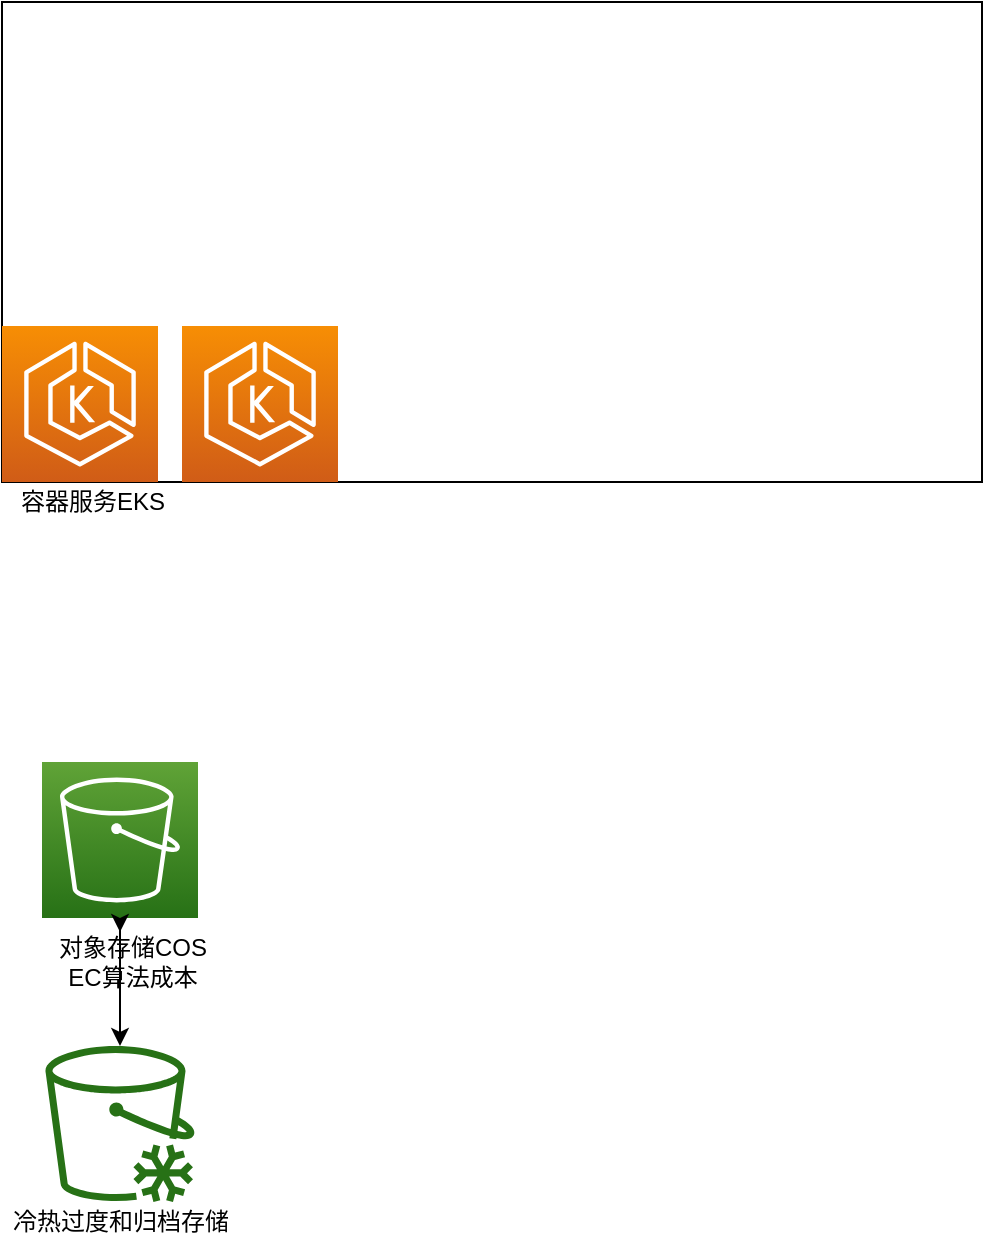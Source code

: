 <mxfile version="13.8.8" type="github">
  <diagram id="Ht1M8jgEwFfnCIfOTk4-" name="Page-1">
    <mxGraphModel dx="1298" dy="770" grid="1" gridSize="10" guides="1" tooltips="1" connect="1" arrows="1" fold="1" page="1" pageScale="1" pageWidth="1169" pageHeight="827" math="0" shadow="0">
      <root>
        <mxCell id="0" />
        <mxCell id="1" parent="0" />
        <mxCell id="l3vL0S8qQFPJ-LsvamBz-8" value="" style="whiteSpace=wrap;html=1;" vertex="1" parent="1">
          <mxGeometry x="300" y="100" width="490" height="240" as="geometry" />
        </mxCell>
        <mxCell id="l3vL0S8qQFPJ-LsvamBz-3" value="" style="edgeStyle=orthogonalEdgeStyle;rounded=0;orthogonalLoop=1;jettySize=auto;html=1;" edge="1" parent="1" source="l3vL0S8qQFPJ-LsvamBz-1" target="l3vL0S8qQFPJ-LsvamBz-2">
          <mxGeometry relative="1" as="geometry" />
        </mxCell>
        <object label="" cos="" id="l3vL0S8qQFPJ-LsvamBz-1">
          <mxCell style="outlineConnect=0;fontColor=#232F3E;gradientColor=#60A337;gradientDirection=north;fillColor=#277116;strokeColor=#ffffff;dashed=0;verticalLabelPosition=bottom;verticalAlign=top;align=center;html=1;fontSize=12;fontStyle=0;aspect=fixed;shape=mxgraph.aws4.resourceIcon;resIcon=mxgraph.aws4.s3;" vertex="1" parent="1">
            <mxGeometry x="320" y="480" width="78" height="78" as="geometry" />
          </mxCell>
        </object>
        <mxCell id="l3vL0S8qQFPJ-LsvamBz-2" value="" style="outlineConnect=0;fontColor=#232F3E;gradientColor=none;fillColor=#277116;strokeColor=none;dashed=0;verticalLabelPosition=bottom;verticalAlign=top;align=center;html=1;fontSize=12;fontStyle=0;aspect=fixed;pointerEvents=1;shape=mxgraph.aws4.glacier;" vertex="1" parent="1">
          <mxGeometry x="321.5" y="622" width="75" height="78" as="geometry" />
        </mxCell>
        <mxCell id="l3vL0S8qQFPJ-LsvamBz-5" value="冷热过度和归档存储" style="text;html=1;resizable=0;autosize=1;align=center;verticalAlign=middle;points=[];fillColor=none;strokeColor=none;rounded=0;" vertex="1" parent="1">
          <mxGeometry x="299" y="700" width="120" height="20" as="geometry" />
        </mxCell>
        <mxCell id="l3vL0S8qQFPJ-LsvamBz-6" value="" style="outlineConnect=0;fontColor=#232F3E;gradientColor=#F78E04;gradientDirection=north;fillColor=#D05C17;strokeColor=#ffffff;dashed=0;verticalLabelPosition=bottom;verticalAlign=top;align=center;html=1;fontSize=12;fontStyle=0;aspect=fixed;shape=mxgraph.aws4.resourceIcon;resIcon=mxgraph.aws4.eks;" vertex="1" parent="1">
          <mxGeometry x="300" y="262" width="78" height="78" as="geometry" />
        </mxCell>
        <mxCell id="l3vL0S8qQFPJ-LsvamBz-7" value="容器服务EKS" style="text;html=1;resizable=0;autosize=1;align=center;verticalAlign=middle;points=[];fillColor=none;strokeColor=none;rounded=0;" vertex="1" parent="1">
          <mxGeometry x="300" y="340" width="90" height="20" as="geometry" />
        </mxCell>
        <mxCell id="l3vL0S8qQFPJ-LsvamBz-9" value="" style="outlineConnect=0;fontColor=#232F3E;gradientColor=#F78E04;gradientDirection=north;fillColor=#D05C17;strokeColor=#ffffff;dashed=0;verticalLabelPosition=bottom;verticalAlign=top;align=center;html=1;fontSize=12;fontStyle=0;aspect=fixed;shape=mxgraph.aws4.resourceIcon;resIcon=mxgraph.aws4.eks;" vertex="1" parent="1">
          <mxGeometry x="390" y="262" width="78" height="78" as="geometry" />
        </mxCell>
        <mxCell id="l3vL0S8qQFPJ-LsvamBz-4" value="对象存储COS&lt;br&gt;EC算法成本" style="text;html=1;resizable=0;autosize=1;align=center;verticalAlign=middle;points=[];fillColor=none;strokeColor=none;rounded=0;" vertex="1" parent="1">
          <mxGeometry x="320" y="565" width="90" height="30" as="geometry" />
        </mxCell>
        <mxCell id="l3vL0S8qQFPJ-LsvamBz-10" value="" style="edgeStyle=orthogonalEdgeStyle;rounded=0;orthogonalLoop=1;jettySize=auto;html=1;" edge="1" parent="1" source="l3vL0S8qQFPJ-LsvamBz-1" target="l3vL0S8qQFPJ-LsvamBz-4">
          <mxGeometry relative="1" as="geometry">
            <mxPoint x="365" y="558" as="sourcePoint" />
            <mxPoint x="359.1" y="610" as="targetPoint" />
            <Array as="points">
              <mxPoint x="365" y="540" />
              <mxPoint x="365" y="540" />
            </Array>
          </mxGeometry>
        </mxCell>
      </root>
    </mxGraphModel>
  </diagram>
</mxfile>
